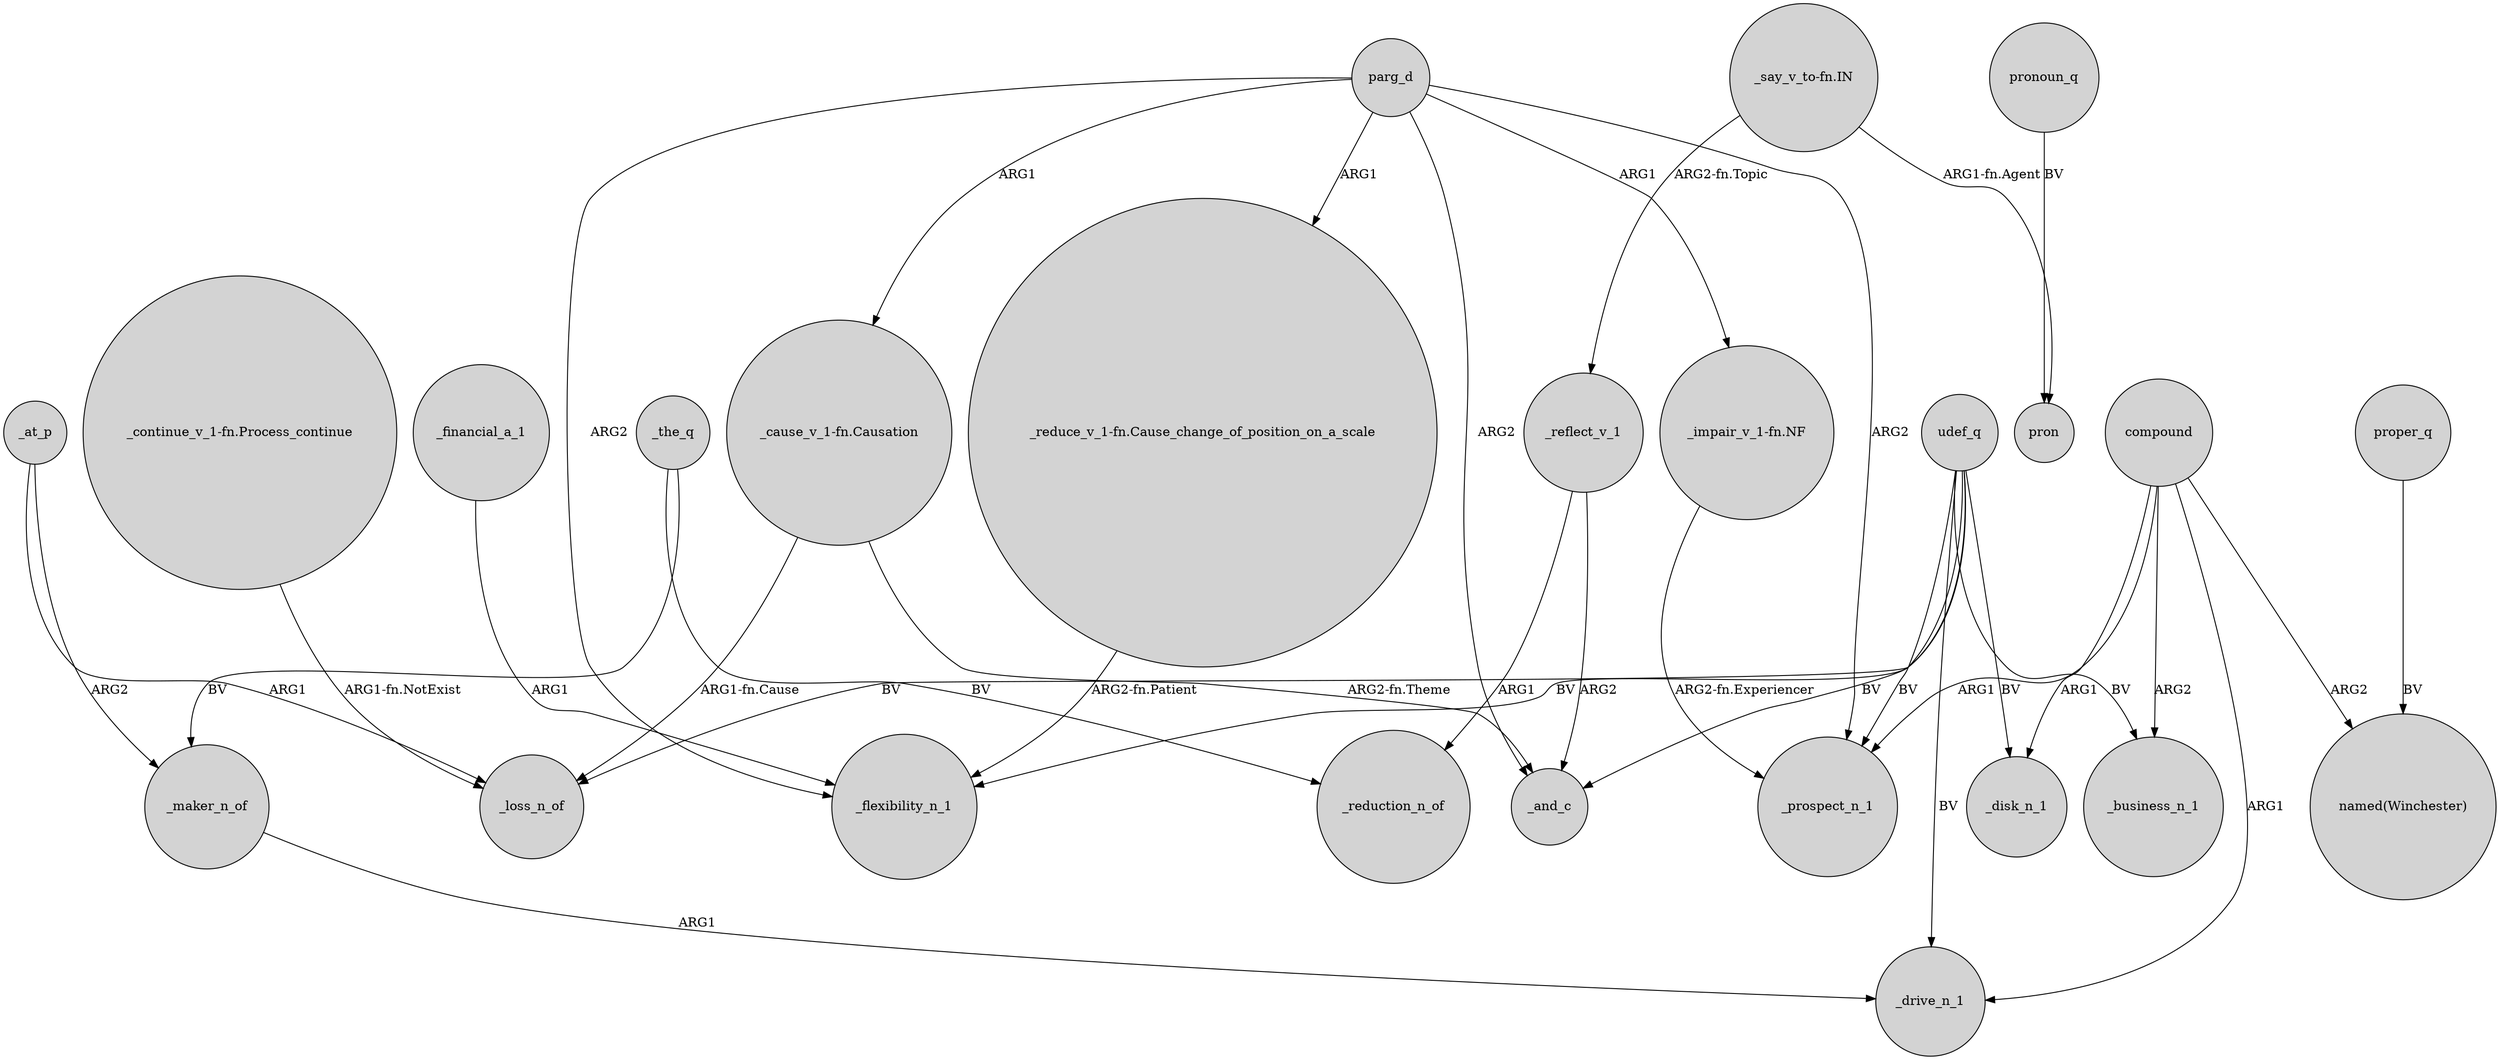 digraph {
	node [shape=circle style=filled]
	_at_p -> _loss_n_of [label=ARG1]
	"_say_v_to-fn.IN" -> _reflect_v_1 [label="ARG2-fn.Topic"]
	parg_d -> _prospect_n_1 [label=ARG2]
	_financial_a_1 -> _flexibility_n_1 [label=ARG1]
	"_impair_v_1-fn.NF" -> _prospect_n_1 [label="ARG2-fn.Experiencer"]
	"_cause_v_1-fn.Causation" -> _loss_n_of [label="ARG1-fn.Cause"]
	_maker_n_of -> _drive_n_1 [label=ARG1]
	proper_q -> "named(Winchester)" [label=BV]
	"_reduce_v_1-fn.Cause_change_of_position_on_a_scale" -> _flexibility_n_1 [label="ARG2-fn.Patient"]
	parg_d -> "_impair_v_1-fn.NF" [label=ARG1]
	parg_d -> _flexibility_n_1 [label=ARG2]
	compound -> _disk_n_1 [label=ARG1]
	_reflect_v_1 -> _and_c [label=ARG2]
	udef_q -> _flexibility_n_1 [label=BV]
	"_cause_v_1-fn.Causation" -> _and_c [label="ARG2-fn.Theme"]
	_the_q -> _maker_n_of [label=BV]
	compound -> _drive_n_1 [label=ARG1]
	parg_d -> _and_c [label=ARG2]
	compound -> "named(Winchester)" [label=ARG2]
	udef_q -> _drive_n_1 [label=BV]
	pronoun_q -> pron [label=BV]
	parg_d -> "_cause_v_1-fn.Causation" [label=ARG1]
	_the_q -> _reduction_n_of [label=BV]
	_at_p -> _maker_n_of [label=ARG2]
	compound -> _business_n_1 [label=ARG2]
	_reflect_v_1 -> _reduction_n_of [label=ARG1]
	"_say_v_to-fn.IN" -> pron [label="ARG1-fn.Agent"]
	"_continue_v_1-fn.Process_continue" -> _loss_n_of [label="ARG1-fn.NotExist"]
	udef_q -> _disk_n_1 [label=BV]
	udef_q -> _business_n_1 [label=BV]
	parg_d -> "_reduce_v_1-fn.Cause_change_of_position_on_a_scale" [label=ARG1]
	udef_q -> _and_c [label=BV]
	udef_q -> _prospect_n_1 [label=BV]
	udef_q -> _loss_n_of [label=BV]
	compound -> _prospect_n_1 [label=ARG1]
}
